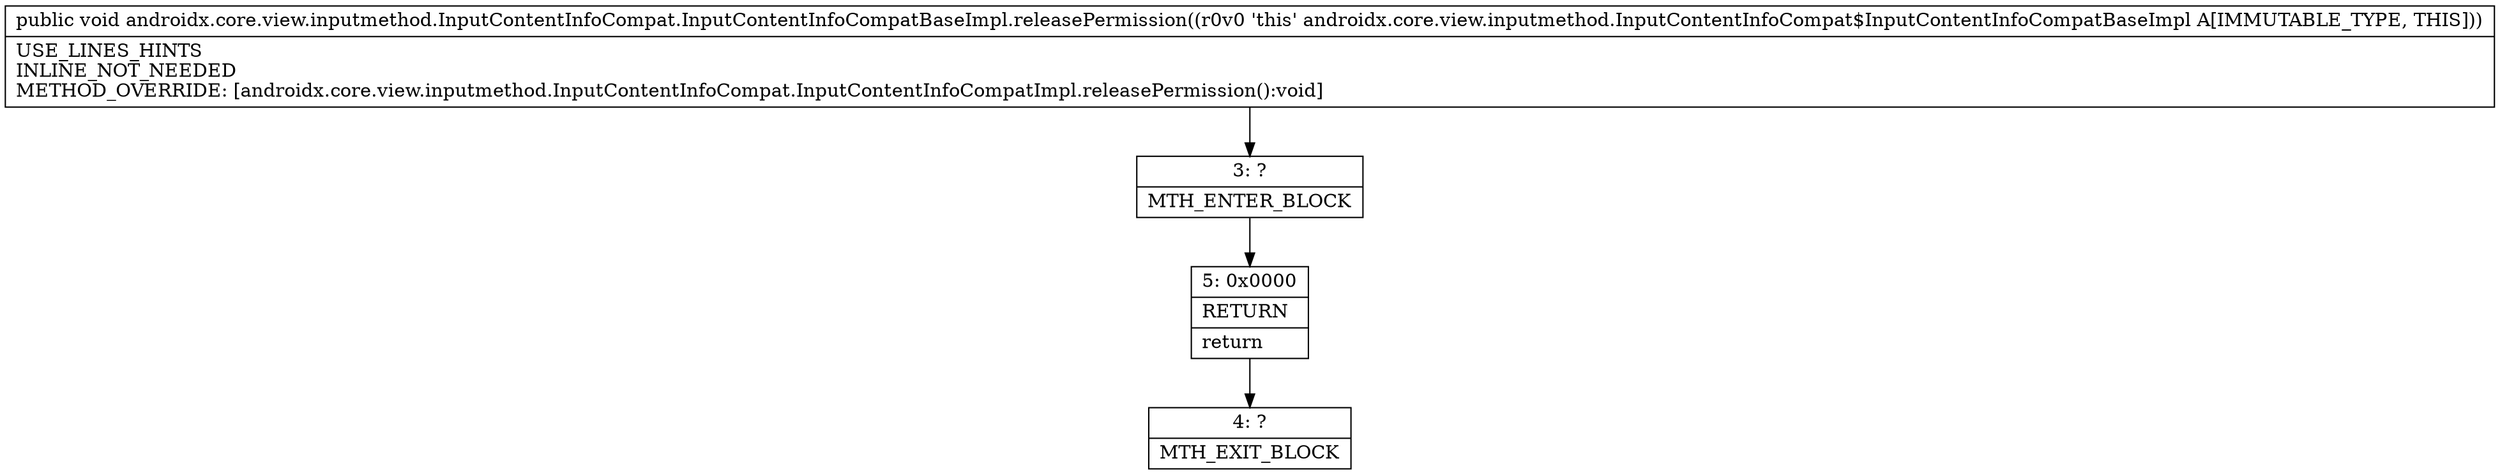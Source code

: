 digraph "CFG forandroidx.core.view.inputmethod.InputContentInfoCompat.InputContentInfoCompatBaseImpl.releasePermission()V" {
Node_3 [shape=record,label="{3\:\ ?|MTH_ENTER_BLOCK\l}"];
Node_5 [shape=record,label="{5\:\ 0x0000|RETURN\l|return\l}"];
Node_4 [shape=record,label="{4\:\ ?|MTH_EXIT_BLOCK\l}"];
MethodNode[shape=record,label="{public void androidx.core.view.inputmethod.InputContentInfoCompat.InputContentInfoCompatBaseImpl.releasePermission((r0v0 'this' androidx.core.view.inputmethod.InputContentInfoCompat$InputContentInfoCompatBaseImpl A[IMMUTABLE_TYPE, THIS]))  | USE_LINES_HINTS\lINLINE_NOT_NEEDED\lMETHOD_OVERRIDE: [androidx.core.view.inputmethod.InputContentInfoCompat.InputContentInfoCompatImpl.releasePermission():void]\l}"];
MethodNode -> Node_3;Node_3 -> Node_5;
Node_5 -> Node_4;
}

